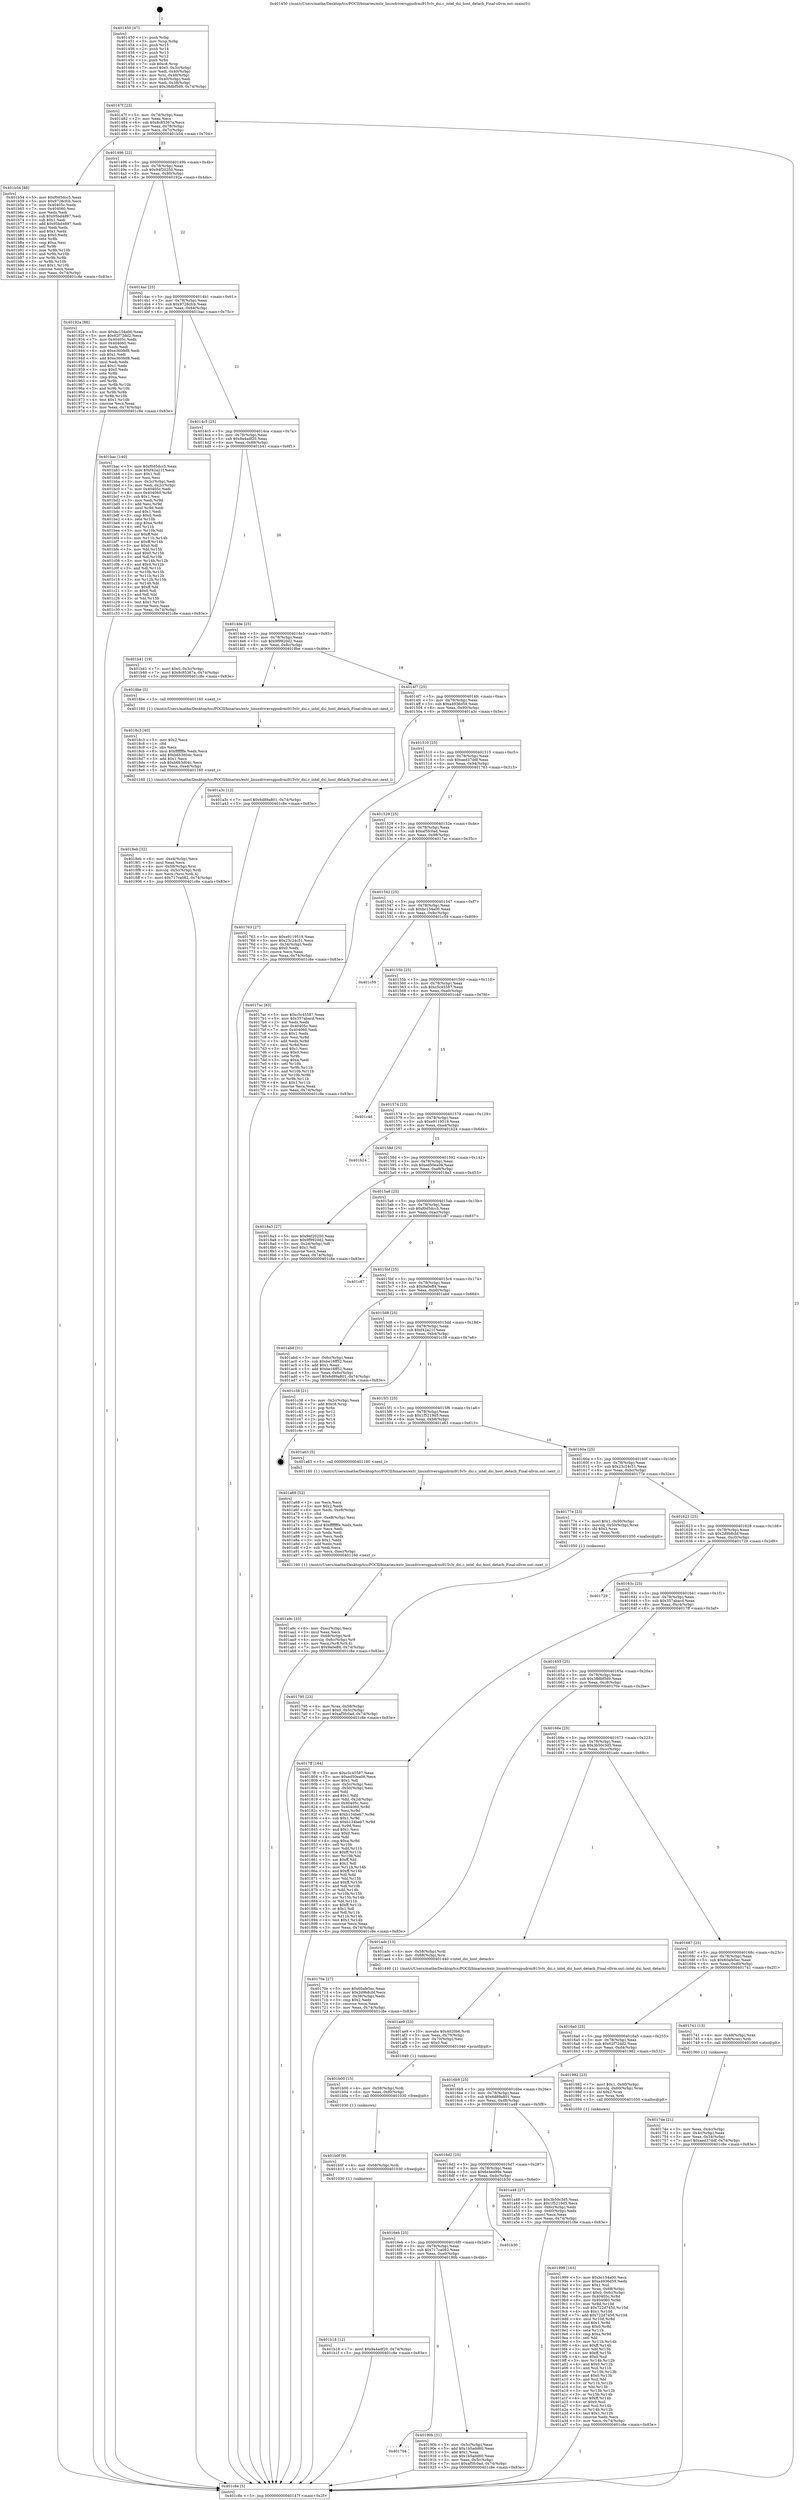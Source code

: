 digraph "0x401450" {
  label = "0x401450 (/mnt/c/Users/mathe/Desktop/tcc/POCII/binaries/extr_linuxdriversgpudrmi915vlv_dsi.c_intel_dsi_host_detach_Final-ollvm.out::main(0))"
  labelloc = "t"
  node[shape=record]

  Entry [label="",width=0.3,height=0.3,shape=circle,fillcolor=black,style=filled]
  "0x40147f" [label="{
     0x40147f [23]\l
     | [instrs]\l
     &nbsp;&nbsp;0x40147f \<+3\>: mov -0x74(%rbp),%eax\l
     &nbsp;&nbsp;0x401482 \<+2\>: mov %eax,%ecx\l
     &nbsp;&nbsp;0x401484 \<+6\>: sub $0x8c85367a,%ecx\l
     &nbsp;&nbsp;0x40148a \<+3\>: mov %eax,-0x78(%rbp)\l
     &nbsp;&nbsp;0x40148d \<+3\>: mov %ecx,-0x7c(%rbp)\l
     &nbsp;&nbsp;0x401490 \<+6\>: je 0000000000401b54 \<main+0x704\>\l
  }"]
  "0x401b54" [label="{
     0x401b54 [88]\l
     | [instrs]\l
     &nbsp;&nbsp;0x401b54 \<+5\>: mov $0xf0d5dcc5,%eax\l
     &nbsp;&nbsp;0x401b59 \<+5\>: mov $0x9728cfcb,%ecx\l
     &nbsp;&nbsp;0x401b5e \<+7\>: mov 0x40405c,%edx\l
     &nbsp;&nbsp;0x401b65 \<+7\>: mov 0x404060,%esi\l
     &nbsp;&nbsp;0x401b6c \<+2\>: mov %edx,%edi\l
     &nbsp;&nbsp;0x401b6e \<+6\>: sub $0x95bd4897,%edi\l
     &nbsp;&nbsp;0x401b74 \<+3\>: sub $0x1,%edi\l
     &nbsp;&nbsp;0x401b77 \<+6\>: add $0x95bd4897,%edi\l
     &nbsp;&nbsp;0x401b7d \<+3\>: imul %edi,%edx\l
     &nbsp;&nbsp;0x401b80 \<+3\>: and $0x1,%edx\l
     &nbsp;&nbsp;0x401b83 \<+3\>: cmp $0x0,%edx\l
     &nbsp;&nbsp;0x401b86 \<+4\>: sete %r8b\l
     &nbsp;&nbsp;0x401b8a \<+3\>: cmp $0xa,%esi\l
     &nbsp;&nbsp;0x401b8d \<+4\>: setl %r9b\l
     &nbsp;&nbsp;0x401b91 \<+3\>: mov %r8b,%r10b\l
     &nbsp;&nbsp;0x401b94 \<+3\>: and %r9b,%r10b\l
     &nbsp;&nbsp;0x401b97 \<+3\>: xor %r9b,%r8b\l
     &nbsp;&nbsp;0x401b9a \<+3\>: or %r8b,%r10b\l
     &nbsp;&nbsp;0x401b9d \<+4\>: test $0x1,%r10b\l
     &nbsp;&nbsp;0x401ba1 \<+3\>: cmovne %ecx,%eax\l
     &nbsp;&nbsp;0x401ba4 \<+3\>: mov %eax,-0x74(%rbp)\l
     &nbsp;&nbsp;0x401ba7 \<+5\>: jmp 0000000000401c8e \<main+0x83e\>\l
  }"]
  "0x401496" [label="{
     0x401496 [22]\l
     | [instrs]\l
     &nbsp;&nbsp;0x401496 \<+5\>: jmp 000000000040149b \<main+0x4b\>\l
     &nbsp;&nbsp;0x40149b \<+3\>: mov -0x78(%rbp),%eax\l
     &nbsp;&nbsp;0x40149e \<+5\>: sub $0x94f20250,%eax\l
     &nbsp;&nbsp;0x4014a3 \<+3\>: mov %eax,-0x80(%rbp)\l
     &nbsp;&nbsp;0x4014a6 \<+6\>: je 000000000040192a \<main+0x4da\>\l
  }"]
  Exit [label="",width=0.3,height=0.3,shape=circle,fillcolor=black,style=filled,peripheries=2]
  "0x40192a" [label="{
     0x40192a [88]\l
     | [instrs]\l
     &nbsp;&nbsp;0x40192a \<+5\>: mov $0xbc154a00,%eax\l
     &nbsp;&nbsp;0x40192f \<+5\>: mov $0x62f72dd2,%ecx\l
     &nbsp;&nbsp;0x401934 \<+7\>: mov 0x40405c,%edx\l
     &nbsp;&nbsp;0x40193b \<+7\>: mov 0x404060,%esi\l
     &nbsp;&nbsp;0x401942 \<+2\>: mov %edx,%edi\l
     &nbsp;&nbsp;0x401944 \<+6\>: sub $0xe360fef8,%edi\l
     &nbsp;&nbsp;0x40194a \<+3\>: sub $0x1,%edi\l
     &nbsp;&nbsp;0x40194d \<+6\>: add $0xe360fef8,%edi\l
     &nbsp;&nbsp;0x401953 \<+3\>: imul %edi,%edx\l
     &nbsp;&nbsp;0x401956 \<+3\>: and $0x1,%edx\l
     &nbsp;&nbsp;0x401959 \<+3\>: cmp $0x0,%edx\l
     &nbsp;&nbsp;0x40195c \<+4\>: sete %r8b\l
     &nbsp;&nbsp;0x401960 \<+3\>: cmp $0xa,%esi\l
     &nbsp;&nbsp;0x401963 \<+4\>: setl %r9b\l
     &nbsp;&nbsp;0x401967 \<+3\>: mov %r8b,%r10b\l
     &nbsp;&nbsp;0x40196a \<+3\>: and %r9b,%r10b\l
     &nbsp;&nbsp;0x40196d \<+3\>: xor %r9b,%r8b\l
     &nbsp;&nbsp;0x401970 \<+3\>: or %r8b,%r10b\l
     &nbsp;&nbsp;0x401973 \<+4\>: test $0x1,%r10b\l
     &nbsp;&nbsp;0x401977 \<+3\>: cmovne %ecx,%eax\l
     &nbsp;&nbsp;0x40197a \<+3\>: mov %eax,-0x74(%rbp)\l
     &nbsp;&nbsp;0x40197d \<+5\>: jmp 0000000000401c8e \<main+0x83e\>\l
  }"]
  "0x4014ac" [label="{
     0x4014ac [25]\l
     | [instrs]\l
     &nbsp;&nbsp;0x4014ac \<+5\>: jmp 00000000004014b1 \<main+0x61\>\l
     &nbsp;&nbsp;0x4014b1 \<+3\>: mov -0x78(%rbp),%eax\l
     &nbsp;&nbsp;0x4014b4 \<+5\>: sub $0x9728cfcb,%eax\l
     &nbsp;&nbsp;0x4014b9 \<+6\>: mov %eax,-0x84(%rbp)\l
     &nbsp;&nbsp;0x4014bf \<+6\>: je 0000000000401bac \<main+0x75c\>\l
  }"]
  "0x401b18" [label="{
     0x401b18 [12]\l
     | [instrs]\l
     &nbsp;&nbsp;0x401b18 \<+7\>: movl $0x9a4adf20,-0x74(%rbp)\l
     &nbsp;&nbsp;0x401b1f \<+5\>: jmp 0000000000401c8e \<main+0x83e\>\l
  }"]
  "0x401bac" [label="{
     0x401bac [140]\l
     | [instrs]\l
     &nbsp;&nbsp;0x401bac \<+5\>: mov $0xf0d5dcc5,%eax\l
     &nbsp;&nbsp;0x401bb1 \<+5\>: mov $0xf42a21f,%ecx\l
     &nbsp;&nbsp;0x401bb6 \<+2\>: mov $0x1,%dl\l
     &nbsp;&nbsp;0x401bb8 \<+2\>: xor %esi,%esi\l
     &nbsp;&nbsp;0x401bba \<+3\>: mov -0x3c(%rbp),%edi\l
     &nbsp;&nbsp;0x401bbd \<+3\>: mov %edi,-0x2c(%rbp)\l
     &nbsp;&nbsp;0x401bc0 \<+7\>: mov 0x40405c,%edi\l
     &nbsp;&nbsp;0x401bc7 \<+8\>: mov 0x404060,%r8d\l
     &nbsp;&nbsp;0x401bcf \<+3\>: sub $0x1,%esi\l
     &nbsp;&nbsp;0x401bd2 \<+3\>: mov %edi,%r9d\l
     &nbsp;&nbsp;0x401bd5 \<+3\>: add %esi,%r9d\l
     &nbsp;&nbsp;0x401bd8 \<+4\>: imul %r9d,%edi\l
     &nbsp;&nbsp;0x401bdc \<+3\>: and $0x1,%edi\l
     &nbsp;&nbsp;0x401bdf \<+3\>: cmp $0x0,%edi\l
     &nbsp;&nbsp;0x401be2 \<+4\>: sete %r10b\l
     &nbsp;&nbsp;0x401be6 \<+4\>: cmp $0xa,%r8d\l
     &nbsp;&nbsp;0x401bea \<+4\>: setl %r11b\l
     &nbsp;&nbsp;0x401bee \<+3\>: mov %r10b,%bl\l
     &nbsp;&nbsp;0x401bf1 \<+3\>: xor $0xff,%bl\l
     &nbsp;&nbsp;0x401bf4 \<+3\>: mov %r11b,%r14b\l
     &nbsp;&nbsp;0x401bf7 \<+4\>: xor $0xff,%r14b\l
     &nbsp;&nbsp;0x401bfb \<+3\>: xor $0x0,%dl\l
     &nbsp;&nbsp;0x401bfe \<+3\>: mov %bl,%r15b\l
     &nbsp;&nbsp;0x401c01 \<+4\>: and $0x0,%r15b\l
     &nbsp;&nbsp;0x401c05 \<+3\>: and %dl,%r10b\l
     &nbsp;&nbsp;0x401c08 \<+3\>: mov %r14b,%r12b\l
     &nbsp;&nbsp;0x401c0b \<+4\>: and $0x0,%r12b\l
     &nbsp;&nbsp;0x401c0f \<+3\>: and %dl,%r11b\l
     &nbsp;&nbsp;0x401c12 \<+3\>: or %r10b,%r15b\l
     &nbsp;&nbsp;0x401c15 \<+3\>: or %r11b,%r12b\l
     &nbsp;&nbsp;0x401c18 \<+3\>: xor %r12b,%r15b\l
     &nbsp;&nbsp;0x401c1b \<+3\>: or %r14b,%bl\l
     &nbsp;&nbsp;0x401c1e \<+3\>: xor $0xff,%bl\l
     &nbsp;&nbsp;0x401c21 \<+3\>: or $0x0,%dl\l
     &nbsp;&nbsp;0x401c24 \<+2\>: and %dl,%bl\l
     &nbsp;&nbsp;0x401c26 \<+3\>: or %bl,%r15b\l
     &nbsp;&nbsp;0x401c29 \<+4\>: test $0x1,%r15b\l
     &nbsp;&nbsp;0x401c2d \<+3\>: cmovne %ecx,%eax\l
     &nbsp;&nbsp;0x401c30 \<+3\>: mov %eax,-0x74(%rbp)\l
     &nbsp;&nbsp;0x401c33 \<+5\>: jmp 0000000000401c8e \<main+0x83e\>\l
  }"]
  "0x4014c5" [label="{
     0x4014c5 [25]\l
     | [instrs]\l
     &nbsp;&nbsp;0x4014c5 \<+5\>: jmp 00000000004014ca \<main+0x7a\>\l
     &nbsp;&nbsp;0x4014ca \<+3\>: mov -0x78(%rbp),%eax\l
     &nbsp;&nbsp;0x4014cd \<+5\>: sub $0x9a4adf20,%eax\l
     &nbsp;&nbsp;0x4014d2 \<+6\>: mov %eax,-0x88(%rbp)\l
     &nbsp;&nbsp;0x4014d8 \<+6\>: je 0000000000401b41 \<main+0x6f1\>\l
  }"]
  "0x401b0f" [label="{
     0x401b0f [9]\l
     | [instrs]\l
     &nbsp;&nbsp;0x401b0f \<+4\>: mov -0x68(%rbp),%rdi\l
     &nbsp;&nbsp;0x401b13 \<+5\>: call 0000000000401030 \<free@plt\>\l
     | [calls]\l
     &nbsp;&nbsp;0x401030 \{1\} (unknown)\l
  }"]
  "0x401b41" [label="{
     0x401b41 [19]\l
     | [instrs]\l
     &nbsp;&nbsp;0x401b41 \<+7\>: movl $0x0,-0x3c(%rbp)\l
     &nbsp;&nbsp;0x401b48 \<+7\>: movl $0x8c85367a,-0x74(%rbp)\l
     &nbsp;&nbsp;0x401b4f \<+5\>: jmp 0000000000401c8e \<main+0x83e\>\l
  }"]
  "0x4014de" [label="{
     0x4014de [25]\l
     | [instrs]\l
     &nbsp;&nbsp;0x4014de \<+5\>: jmp 00000000004014e3 \<main+0x93\>\l
     &nbsp;&nbsp;0x4014e3 \<+3\>: mov -0x78(%rbp),%eax\l
     &nbsp;&nbsp;0x4014e6 \<+5\>: sub $0x9f9920d2,%eax\l
     &nbsp;&nbsp;0x4014eb \<+6\>: mov %eax,-0x8c(%rbp)\l
     &nbsp;&nbsp;0x4014f1 \<+6\>: je 00000000004018be \<main+0x46e\>\l
  }"]
  "0x401b00" [label="{
     0x401b00 [15]\l
     | [instrs]\l
     &nbsp;&nbsp;0x401b00 \<+4\>: mov -0x58(%rbp),%rdi\l
     &nbsp;&nbsp;0x401b04 \<+6\>: mov %eax,-0xf0(%rbp)\l
     &nbsp;&nbsp;0x401b0a \<+5\>: call 0000000000401030 \<free@plt\>\l
     | [calls]\l
     &nbsp;&nbsp;0x401030 \{1\} (unknown)\l
  }"]
  "0x4018be" [label="{
     0x4018be [5]\l
     | [instrs]\l
     &nbsp;&nbsp;0x4018be \<+5\>: call 0000000000401160 \<next_i\>\l
     | [calls]\l
     &nbsp;&nbsp;0x401160 \{1\} (/mnt/c/Users/mathe/Desktop/tcc/POCII/binaries/extr_linuxdriversgpudrmi915vlv_dsi.c_intel_dsi_host_detach_Final-ollvm.out::next_i)\l
  }"]
  "0x4014f7" [label="{
     0x4014f7 [25]\l
     | [instrs]\l
     &nbsp;&nbsp;0x4014f7 \<+5\>: jmp 00000000004014fc \<main+0xac\>\l
     &nbsp;&nbsp;0x4014fc \<+3\>: mov -0x78(%rbp),%eax\l
     &nbsp;&nbsp;0x4014ff \<+5\>: sub $0xa4936d59,%eax\l
     &nbsp;&nbsp;0x401504 \<+6\>: mov %eax,-0x90(%rbp)\l
     &nbsp;&nbsp;0x40150a \<+6\>: je 0000000000401a3c \<main+0x5ec\>\l
  }"]
  "0x401ae9" [label="{
     0x401ae9 [23]\l
     | [instrs]\l
     &nbsp;&nbsp;0x401ae9 \<+10\>: movabs $0x4020b6,%rdi\l
     &nbsp;&nbsp;0x401af3 \<+3\>: mov %eax,-0x70(%rbp)\l
     &nbsp;&nbsp;0x401af6 \<+3\>: mov -0x70(%rbp),%esi\l
     &nbsp;&nbsp;0x401af9 \<+2\>: mov $0x0,%al\l
     &nbsp;&nbsp;0x401afb \<+5\>: call 0000000000401040 \<printf@plt\>\l
     | [calls]\l
     &nbsp;&nbsp;0x401040 \{1\} (unknown)\l
  }"]
  "0x401a3c" [label="{
     0x401a3c [12]\l
     | [instrs]\l
     &nbsp;&nbsp;0x401a3c \<+7\>: movl $0x6d89a801,-0x74(%rbp)\l
     &nbsp;&nbsp;0x401a43 \<+5\>: jmp 0000000000401c8e \<main+0x83e\>\l
  }"]
  "0x401510" [label="{
     0x401510 [25]\l
     | [instrs]\l
     &nbsp;&nbsp;0x401510 \<+5\>: jmp 0000000000401515 \<main+0xc5\>\l
     &nbsp;&nbsp;0x401515 \<+3\>: mov -0x78(%rbp),%eax\l
     &nbsp;&nbsp;0x401518 \<+5\>: sub $0xaed37ddf,%eax\l
     &nbsp;&nbsp;0x40151d \<+6\>: mov %eax,-0x94(%rbp)\l
     &nbsp;&nbsp;0x401523 \<+6\>: je 0000000000401763 \<main+0x313\>\l
  }"]
  "0x401a9c" [label="{
     0x401a9c [33]\l
     | [instrs]\l
     &nbsp;&nbsp;0x401a9c \<+6\>: mov -0xec(%rbp),%ecx\l
     &nbsp;&nbsp;0x401aa2 \<+3\>: imul %eax,%ecx\l
     &nbsp;&nbsp;0x401aa5 \<+4\>: mov -0x68(%rbp),%r8\l
     &nbsp;&nbsp;0x401aa9 \<+4\>: movslq -0x6c(%rbp),%r9\l
     &nbsp;&nbsp;0x401aad \<+4\>: mov %ecx,(%r8,%r9,4)\l
     &nbsp;&nbsp;0x401ab1 \<+7\>: movl $0x9a0eff4,-0x74(%rbp)\l
     &nbsp;&nbsp;0x401ab8 \<+5\>: jmp 0000000000401c8e \<main+0x83e\>\l
  }"]
  "0x401763" [label="{
     0x401763 [27]\l
     | [instrs]\l
     &nbsp;&nbsp;0x401763 \<+5\>: mov $0xe9119519,%eax\l
     &nbsp;&nbsp;0x401768 \<+5\>: mov $0x23c24c51,%ecx\l
     &nbsp;&nbsp;0x40176d \<+3\>: mov -0x34(%rbp),%edx\l
     &nbsp;&nbsp;0x401770 \<+3\>: cmp $0x0,%edx\l
     &nbsp;&nbsp;0x401773 \<+3\>: cmove %ecx,%eax\l
     &nbsp;&nbsp;0x401776 \<+3\>: mov %eax,-0x74(%rbp)\l
     &nbsp;&nbsp;0x401779 \<+5\>: jmp 0000000000401c8e \<main+0x83e\>\l
  }"]
  "0x401529" [label="{
     0x401529 [25]\l
     | [instrs]\l
     &nbsp;&nbsp;0x401529 \<+5\>: jmp 000000000040152e \<main+0xde\>\l
     &nbsp;&nbsp;0x40152e \<+3\>: mov -0x78(%rbp),%eax\l
     &nbsp;&nbsp;0x401531 \<+5\>: sub $0xaf5fc0ad,%eax\l
     &nbsp;&nbsp;0x401536 \<+6\>: mov %eax,-0x98(%rbp)\l
     &nbsp;&nbsp;0x40153c \<+6\>: je 00000000004017ac \<main+0x35c\>\l
  }"]
  "0x401a68" [label="{
     0x401a68 [52]\l
     | [instrs]\l
     &nbsp;&nbsp;0x401a68 \<+2\>: xor %ecx,%ecx\l
     &nbsp;&nbsp;0x401a6a \<+5\>: mov $0x2,%edx\l
     &nbsp;&nbsp;0x401a6f \<+6\>: mov %edx,-0xe8(%rbp)\l
     &nbsp;&nbsp;0x401a75 \<+1\>: cltd\l
     &nbsp;&nbsp;0x401a76 \<+6\>: mov -0xe8(%rbp),%esi\l
     &nbsp;&nbsp;0x401a7c \<+2\>: idiv %esi\l
     &nbsp;&nbsp;0x401a7e \<+6\>: imul $0xfffffffe,%edx,%edx\l
     &nbsp;&nbsp;0x401a84 \<+2\>: mov %ecx,%edi\l
     &nbsp;&nbsp;0x401a86 \<+2\>: sub %edx,%edi\l
     &nbsp;&nbsp;0x401a88 \<+2\>: mov %ecx,%edx\l
     &nbsp;&nbsp;0x401a8a \<+3\>: sub $0x1,%edx\l
     &nbsp;&nbsp;0x401a8d \<+2\>: add %edx,%edi\l
     &nbsp;&nbsp;0x401a8f \<+2\>: sub %edi,%ecx\l
     &nbsp;&nbsp;0x401a91 \<+6\>: mov %ecx,-0xec(%rbp)\l
     &nbsp;&nbsp;0x401a97 \<+5\>: call 0000000000401160 \<next_i\>\l
     | [calls]\l
     &nbsp;&nbsp;0x401160 \{1\} (/mnt/c/Users/mathe/Desktop/tcc/POCII/binaries/extr_linuxdriversgpudrmi915vlv_dsi.c_intel_dsi_host_detach_Final-ollvm.out::next_i)\l
  }"]
  "0x4017ac" [label="{
     0x4017ac [83]\l
     | [instrs]\l
     &nbsp;&nbsp;0x4017ac \<+5\>: mov $0xc5c45587,%eax\l
     &nbsp;&nbsp;0x4017b1 \<+5\>: mov $0x357abacd,%ecx\l
     &nbsp;&nbsp;0x4017b6 \<+2\>: xor %edx,%edx\l
     &nbsp;&nbsp;0x4017b8 \<+7\>: mov 0x40405c,%esi\l
     &nbsp;&nbsp;0x4017bf \<+7\>: mov 0x404060,%edi\l
     &nbsp;&nbsp;0x4017c6 \<+3\>: sub $0x1,%edx\l
     &nbsp;&nbsp;0x4017c9 \<+3\>: mov %esi,%r8d\l
     &nbsp;&nbsp;0x4017cc \<+3\>: add %edx,%r8d\l
     &nbsp;&nbsp;0x4017cf \<+4\>: imul %r8d,%esi\l
     &nbsp;&nbsp;0x4017d3 \<+3\>: and $0x1,%esi\l
     &nbsp;&nbsp;0x4017d6 \<+3\>: cmp $0x0,%esi\l
     &nbsp;&nbsp;0x4017d9 \<+4\>: sete %r9b\l
     &nbsp;&nbsp;0x4017dd \<+3\>: cmp $0xa,%edi\l
     &nbsp;&nbsp;0x4017e0 \<+4\>: setl %r10b\l
     &nbsp;&nbsp;0x4017e4 \<+3\>: mov %r9b,%r11b\l
     &nbsp;&nbsp;0x4017e7 \<+3\>: and %r10b,%r11b\l
     &nbsp;&nbsp;0x4017ea \<+3\>: xor %r10b,%r9b\l
     &nbsp;&nbsp;0x4017ed \<+3\>: or %r9b,%r11b\l
     &nbsp;&nbsp;0x4017f0 \<+4\>: test $0x1,%r11b\l
     &nbsp;&nbsp;0x4017f4 \<+3\>: cmovne %ecx,%eax\l
     &nbsp;&nbsp;0x4017f7 \<+3\>: mov %eax,-0x74(%rbp)\l
     &nbsp;&nbsp;0x4017fa \<+5\>: jmp 0000000000401c8e \<main+0x83e\>\l
  }"]
  "0x401542" [label="{
     0x401542 [25]\l
     | [instrs]\l
     &nbsp;&nbsp;0x401542 \<+5\>: jmp 0000000000401547 \<main+0xf7\>\l
     &nbsp;&nbsp;0x401547 \<+3\>: mov -0x78(%rbp),%eax\l
     &nbsp;&nbsp;0x40154a \<+5\>: sub $0xbc154a00,%eax\l
     &nbsp;&nbsp;0x40154f \<+6\>: mov %eax,-0x9c(%rbp)\l
     &nbsp;&nbsp;0x401555 \<+6\>: je 0000000000401c59 \<main+0x809\>\l
  }"]
  "0x401999" [label="{
     0x401999 [163]\l
     | [instrs]\l
     &nbsp;&nbsp;0x401999 \<+5\>: mov $0xbc154a00,%ecx\l
     &nbsp;&nbsp;0x40199e \<+5\>: mov $0xa4936d59,%edx\l
     &nbsp;&nbsp;0x4019a3 \<+3\>: mov $0x1,%sil\l
     &nbsp;&nbsp;0x4019a6 \<+4\>: mov %rax,-0x68(%rbp)\l
     &nbsp;&nbsp;0x4019aa \<+7\>: movl $0x0,-0x6c(%rbp)\l
     &nbsp;&nbsp;0x4019b1 \<+8\>: mov 0x40405c,%r8d\l
     &nbsp;&nbsp;0x4019b9 \<+8\>: mov 0x404060,%r9d\l
     &nbsp;&nbsp;0x4019c1 \<+3\>: mov %r8d,%r10d\l
     &nbsp;&nbsp;0x4019c4 \<+7\>: sub $0x722d7450,%r10d\l
     &nbsp;&nbsp;0x4019cb \<+4\>: sub $0x1,%r10d\l
     &nbsp;&nbsp;0x4019cf \<+7\>: add $0x722d7450,%r10d\l
     &nbsp;&nbsp;0x4019d6 \<+4\>: imul %r10d,%r8d\l
     &nbsp;&nbsp;0x4019da \<+4\>: and $0x1,%r8d\l
     &nbsp;&nbsp;0x4019de \<+4\>: cmp $0x0,%r8d\l
     &nbsp;&nbsp;0x4019e2 \<+4\>: sete %r11b\l
     &nbsp;&nbsp;0x4019e6 \<+4\>: cmp $0xa,%r9d\l
     &nbsp;&nbsp;0x4019ea \<+3\>: setl %bl\l
     &nbsp;&nbsp;0x4019ed \<+3\>: mov %r11b,%r14b\l
     &nbsp;&nbsp;0x4019f0 \<+4\>: xor $0xff,%r14b\l
     &nbsp;&nbsp;0x4019f4 \<+3\>: mov %bl,%r15b\l
     &nbsp;&nbsp;0x4019f7 \<+4\>: xor $0xff,%r15b\l
     &nbsp;&nbsp;0x4019fb \<+4\>: xor $0x0,%sil\l
     &nbsp;&nbsp;0x4019ff \<+3\>: mov %r14b,%r12b\l
     &nbsp;&nbsp;0x401a02 \<+4\>: and $0x0,%r12b\l
     &nbsp;&nbsp;0x401a06 \<+3\>: and %sil,%r11b\l
     &nbsp;&nbsp;0x401a09 \<+3\>: mov %r15b,%r13b\l
     &nbsp;&nbsp;0x401a0c \<+4\>: and $0x0,%r13b\l
     &nbsp;&nbsp;0x401a10 \<+3\>: and %sil,%bl\l
     &nbsp;&nbsp;0x401a13 \<+3\>: or %r11b,%r12b\l
     &nbsp;&nbsp;0x401a16 \<+3\>: or %bl,%r13b\l
     &nbsp;&nbsp;0x401a19 \<+3\>: xor %r13b,%r12b\l
     &nbsp;&nbsp;0x401a1c \<+3\>: or %r15b,%r14b\l
     &nbsp;&nbsp;0x401a1f \<+4\>: xor $0xff,%r14b\l
     &nbsp;&nbsp;0x401a23 \<+4\>: or $0x0,%sil\l
     &nbsp;&nbsp;0x401a27 \<+3\>: and %sil,%r14b\l
     &nbsp;&nbsp;0x401a2a \<+3\>: or %r14b,%r12b\l
     &nbsp;&nbsp;0x401a2d \<+4\>: test $0x1,%r12b\l
     &nbsp;&nbsp;0x401a31 \<+3\>: cmovne %edx,%ecx\l
     &nbsp;&nbsp;0x401a34 \<+3\>: mov %ecx,-0x74(%rbp)\l
     &nbsp;&nbsp;0x401a37 \<+5\>: jmp 0000000000401c8e \<main+0x83e\>\l
  }"]
  "0x401c59" [label="{
     0x401c59\l
  }", style=dashed]
  "0x40155b" [label="{
     0x40155b [25]\l
     | [instrs]\l
     &nbsp;&nbsp;0x40155b \<+5\>: jmp 0000000000401560 \<main+0x110\>\l
     &nbsp;&nbsp;0x401560 \<+3\>: mov -0x78(%rbp),%eax\l
     &nbsp;&nbsp;0x401563 \<+5\>: sub $0xc5c45587,%eax\l
     &nbsp;&nbsp;0x401568 \<+6\>: mov %eax,-0xa0(%rbp)\l
     &nbsp;&nbsp;0x40156e \<+6\>: je 0000000000401c4d \<main+0x7fd\>\l
  }"]
  "0x401704" [label="{
     0x401704\l
  }", style=dashed]
  "0x401c4d" [label="{
     0x401c4d\l
  }", style=dashed]
  "0x401574" [label="{
     0x401574 [25]\l
     | [instrs]\l
     &nbsp;&nbsp;0x401574 \<+5\>: jmp 0000000000401579 \<main+0x129\>\l
     &nbsp;&nbsp;0x401579 \<+3\>: mov -0x78(%rbp),%eax\l
     &nbsp;&nbsp;0x40157c \<+5\>: sub $0xe9119519,%eax\l
     &nbsp;&nbsp;0x401581 \<+6\>: mov %eax,-0xa4(%rbp)\l
     &nbsp;&nbsp;0x401587 \<+6\>: je 0000000000401b24 \<main+0x6d4\>\l
  }"]
  "0x40190b" [label="{
     0x40190b [31]\l
     | [instrs]\l
     &nbsp;&nbsp;0x40190b \<+3\>: mov -0x5c(%rbp),%eax\l
     &nbsp;&nbsp;0x40190e \<+5\>: add $0x1b5add60,%eax\l
     &nbsp;&nbsp;0x401913 \<+3\>: add $0x1,%eax\l
     &nbsp;&nbsp;0x401916 \<+5\>: sub $0x1b5add60,%eax\l
     &nbsp;&nbsp;0x40191b \<+3\>: mov %eax,-0x5c(%rbp)\l
     &nbsp;&nbsp;0x40191e \<+7\>: movl $0xaf5fc0ad,-0x74(%rbp)\l
     &nbsp;&nbsp;0x401925 \<+5\>: jmp 0000000000401c8e \<main+0x83e\>\l
  }"]
  "0x401b24" [label="{
     0x401b24\l
  }", style=dashed]
  "0x40158d" [label="{
     0x40158d [25]\l
     | [instrs]\l
     &nbsp;&nbsp;0x40158d \<+5\>: jmp 0000000000401592 \<main+0x142\>\l
     &nbsp;&nbsp;0x401592 \<+3\>: mov -0x78(%rbp),%eax\l
     &nbsp;&nbsp;0x401595 \<+5\>: sub $0xed50ea06,%eax\l
     &nbsp;&nbsp;0x40159a \<+6\>: mov %eax,-0xa8(%rbp)\l
     &nbsp;&nbsp;0x4015a0 \<+6\>: je 00000000004018a3 \<main+0x453\>\l
  }"]
  "0x4016eb" [label="{
     0x4016eb [25]\l
     | [instrs]\l
     &nbsp;&nbsp;0x4016eb \<+5\>: jmp 00000000004016f0 \<main+0x2a0\>\l
     &nbsp;&nbsp;0x4016f0 \<+3\>: mov -0x78(%rbp),%eax\l
     &nbsp;&nbsp;0x4016f3 \<+5\>: sub $0x717ca082,%eax\l
     &nbsp;&nbsp;0x4016f8 \<+6\>: mov %eax,-0xe0(%rbp)\l
     &nbsp;&nbsp;0x4016fe \<+6\>: je 000000000040190b \<main+0x4bb\>\l
  }"]
  "0x4018a3" [label="{
     0x4018a3 [27]\l
     | [instrs]\l
     &nbsp;&nbsp;0x4018a3 \<+5\>: mov $0x94f20250,%eax\l
     &nbsp;&nbsp;0x4018a8 \<+5\>: mov $0x9f9920d2,%ecx\l
     &nbsp;&nbsp;0x4018ad \<+3\>: mov -0x2d(%rbp),%dl\l
     &nbsp;&nbsp;0x4018b0 \<+3\>: test $0x1,%dl\l
     &nbsp;&nbsp;0x4018b3 \<+3\>: cmovne %ecx,%eax\l
     &nbsp;&nbsp;0x4018b6 \<+3\>: mov %eax,-0x74(%rbp)\l
     &nbsp;&nbsp;0x4018b9 \<+5\>: jmp 0000000000401c8e \<main+0x83e\>\l
  }"]
  "0x4015a6" [label="{
     0x4015a6 [25]\l
     | [instrs]\l
     &nbsp;&nbsp;0x4015a6 \<+5\>: jmp 00000000004015ab \<main+0x15b\>\l
     &nbsp;&nbsp;0x4015ab \<+3\>: mov -0x78(%rbp),%eax\l
     &nbsp;&nbsp;0x4015ae \<+5\>: sub $0xf0d5dcc5,%eax\l
     &nbsp;&nbsp;0x4015b3 \<+6\>: mov %eax,-0xac(%rbp)\l
     &nbsp;&nbsp;0x4015b9 \<+6\>: je 0000000000401c87 \<main+0x837\>\l
  }"]
  "0x401b30" [label="{
     0x401b30\l
  }", style=dashed]
  "0x401c87" [label="{
     0x401c87\l
  }", style=dashed]
  "0x4015bf" [label="{
     0x4015bf [25]\l
     | [instrs]\l
     &nbsp;&nbsp;0x4015bf \<+5\>: jmp 00000000004015c4 \<main+0x174\>\l
     &nbsp;&nbsp;0x4015c4 \<+3\>: mov -0x78(%rbp),%eax\l
     &nbsp;&nbsp;0x4015c7 \<+5\>: sub $0x9a0eff4,%eax\l
     &nbsp;&nbsp;0x4015cc \<+6\>: mov %eax,-0xb0(%rbp)\l
     &nbsp;&nbsp;0x4015d2 \<+6\>: je 0000000000401abd \<main+0x66d\>\l
  }"]
  "0x4016d2" [label="{
     0x4016d2 [25]\l
     | [instrs]\l
     &nbsp;&nbsp;0x4016d2 \<+5\>: jmp 00000000004016d7 \<main+0x287\>\l
     &nbsp;&nbsp;0x4016d7 \<+3\>: mov -0x78(%rbp),%eax\l
     &nbsp;&nbsp;0x4016da \<+5\>: sub $0x6e4ea99e,%eax\l
     &nbsp;&nbsp;0x4016df \<+6\>: mov %eax,-0xdc(%rbp)\l
     &nbsp;&nbsp;0x4016e5 \<+6\>: je 0000000000401b30 \<main+0x6e0\>\l
  }"]
  "0x401abd" [label="{
     0x401abd [31]\l
     | [instrs]\l
     &nbsp;&nbsp;0x401abd \<+3\>: mov -0x6c(%rbp),%eax\l
     &nbsp;&nbsp;0x401ac0 \<+5\>: sub $0xbe16ff52,%eax\l
     &nbsp;&nbsp;0x401ac5 \<+3\>: add $0x1,%eax\l
     &nbsp;&nbsp;0x401ac8 \<+5\>: add $0xbe16ff52,%eax\l
     &nbsp;&nbsp;0x401acd \<+3\>: mov %eax,-0x6c(%rbp)\l
     &nbsp;&nbsp;0x401ad0 \<+7\>: movl $0x6d89a801,-0x74(%rbp)\l
     &nbsp;&nbsp;0x401ad7 \<+5\>: jmp 0000000000401c8e \<main+0x83e\>\l
  }"]
  "0x4015d8" [label="{
     0x4015d8 [25]\l
     | [instrs]\l
     &nbsp;&nbsp;0x4015d8 \<+5\>: jmp 00000000004015dd \<main+0x18d\>\l
     &nbsp;&nbsp;0x4015dd \<+3\>: mov -0x78(%rbp),%eax\l
     &nbsp;&nbsp;0x4015e0 \<+5\>: sub $0xf42a21f,%eax\l
     &nbsp;&nbsp;0x4015e5 \<+6\>: mov %eax,-0xb4(%rbp)\l
     &nbsp;&nbsp;0x4015eb \<+6\>: je 0000000000401c38 \<main+0x7e8\>\l
  }"]
  "0x401a48" [label="{
     0x401a48 [27]\l
     | [instrs]\l
     &nbsp;&nbsp;0x401a48 \<+5\>: mov $0x3b50c3d5,%eax\l
     &nbsp;&nbsp;0x401a4d \<+5\>: mov $0x1f5219d5,%ecx\l
     &nbsp;&nbsp;0x401a52 \<+3\>: mov -0x6c(%rbp),%edx\l
     &nbsp;&nbsp;0x401a55 \<+3\>: cmp -0x60(%rbp),%edx\l
     &nbsp;&nbsp;0x401a58 \<+3\>: cmovl %ecx,%eax\l
     &nbsp;&nbsp;0x401a5b \<+3\>: mov %eax,-0x74(%rbp)\l
     &nbsp;&nbsp;0x401a5e \<+5\>: jmp 0000000000401c8e \<main+0x83e\>\l
  }"]
  "0x401c38" [label="{
     0x401c38 [21]\l
     | [instrs]\l
     &nbsp;&nbsp;0x401c38 \<+3\>: mov -0x2c(%rbp),%eax\l
     &nbsp;&nbsp;0x401c3b \<+7\>: add $0xc8,%rsp\l
     &nbsp;&nbsp;0x401c42 \<+1\>: pop %rbx\l
     &nbsp;&nbsp;0x401c43 \<+2\>: pop %r12\l
     &nbsp;&nbsp;0x401c45 \<+2\>: pop %r13\l
     &nbsp;&nbsp;0x401c47 \<+2\>: pop %r14\l
     &nbsp;&nbsp;0x401c49 \<+2\>: pop %r15\l
     &nbsp;&nbsp;0x401c4b \<+1\>: pop %rbp\l
     &nbsp;&nbsp;0x401c4c \<+1\>: ret\l
  }"]
  "0x4015f1" [label="{
     0x4015f1 [25]\l
     | [instrs]\l
     &nbsp;&nbsp;0x4015f1 \<+5\>: jmp 00000000004015f6 \<main+0x1a6\>\l
     &nbsp;&nbsp;0x4015f6 \<+3\>: mov -0x78(%rbp),%eax\l
     &nbsp;&nbsp;0x4015f9 \<+5\>: sub $0x1f5219d5,%eax\l
     &nbsp;&nbsp;0x4015fe \<+6\>: mov %eax,-0xb8(%rbp)\l
     &nbsp;&nbsp;0x401604 \<+6\>: je 0000000000401a63 \<main+0x613\>\l
  }"]
  "0x4016b9" [label="{
     0x4016b9 [25]\l
     | [instrs]\l
     &nbsp;&nbsp;0x4016b9 \<+5\>: jmp 00000000004016be \<main+0x26e\>\l
     &nbsp;&nbsp;0x4016be \<+3\>: mov -0x78(%rbp),%eax\l
     &nbsp;&nbsp;0x4016c1 \<+5\>: sub $0x6d89a801,%eax\l
     &nbsp;&nbsp;0x4016c6 \<+6\>: mov %eax,-0xd8(%rbp)\l
     &nbsp;&nbsp;0x4016cc \<+6\>: je 0000000000401a48 \<main+0x5f8\>\l
  }"]
  "0x401a63" [label="{
     0x401a63 [5]\l
     | [instrs]\l
     &nbsp;&nbsp;0x401a63 \<+5\>: call 0000000000401160 \<next_i\>\l
     | [calls]\l
     &nbsp;&nbsp;0x401160 \{1\} (/mnt/c/Users/mathe/Desktop/tcc/POCII/binaries/extr_linuxdriversgpudrmi915vlv_dsi.c_intel_dsi_host_detach_Final-ollvm.out::next_i)\l
  }"]
  "0x40160a" [label="{
     0x40160a [25]\l
     | [instrs]\l
     &nbsp;&nbsp;0x40160a \<+5\>: jmp 000000000040160f \<main+0x1bf\>\l
     &nbsp;&nbsp;0x40160f \<+3\>: mov -0x78(%rbp),%eax\l
     &nbsp;&nbsp;0x401612 \<+5\>: sub $0x23c24c51,%eax\l
     &nbsp;&nbsp;0x401617 \<+6\>: mov %eax,-0xbc(%rbp)\l
     &nbsp;&nbsp;0x40161d \<+6\>: je 000000000040177e \<main+0x32e\>\l
  }"]
  "0x401982" [label="{
     0x401982 [23]\l
     | [instrs]\l
     &nbsp;&nbsp;0x401982 \<+7\>: movl $0x1,-0x60(%rbp)\l
     &nbsp;&nbsp;0x401989 \<+4\>: movslq -0x60(%rbp),%rax\l
     &nbsp;&nbsp;0x40198d \<+4\>: shl $0x2,%rax\l
     &nbsp;&nbsp;0x401991 \<+3\>: mov %rax,%rdi\l
     &nbsp;&nbsp;0x401994 \<+5\>: call 0000000000401050 \<malloc@plt\>\l
     | [calls]\l
     &nbsp;&nbsp;0x401050 \{1\} (unknown)\l
  }"]
  "0x40177e" [label="{
     0x40177e [23]\l
     | [instrs]\l
     &nbsp;&nbsp;0x40177e \<+7\>: movl $0x1,-0x50(%rbp)\l
     &nbsp;&nbsp;0x401785 \<+4\>: movslq -0x50(%rbp),%rax\l
     &nbsp;&nbsp;0x401789 \<+4\>: shl $0x2,%rax\l
     &nbsp;&nbsp;0x40178d \<+3\>: mov %rax,%rdi\l
     &nbsp;&nbsp;0x401790 \<+5\>: call 0000000000401050 \<malloc@plt\>\l
     | [calls]\l
     &nbsp;&nbsp;0x401050 \{1\} (unknown)\l
  }"]
  "0x401623" [label="{
     0x401623 [25]\l
     | [instrs]\l
     &nbsp;&nbsp;0x401623 \<+5\>: jmp 0000000000401628 \<main+0x1d8\>\l
     &nbsp;&nbsp;0x401628 \<+3\>: mov -0x78(%rbp),%eax\l
     &nbsp;&nbsp;0x40162b \<+5\>: sub $0x2d9b8cbf,%eax\l
     &nbsp;&nbsp;0x401630 \<+6\>: mov %eax,-0xc0(%rbp)\l
     &nbsp;&nbsp;0x401636 \<+6\>: je 0000000000401729 \<main+0x2d9\>\l
  }"]
  "0x4018eb" [label="{
     0x4018eb [32]\l
     | [instrs]\l
     &nbsp;&nbsp;0x4018eb \<+6\>: mov -0xe4(%rbp),%ecx\l
     &nbsp;&nbsp;0x4018f1 \<+3\>: imul %eax,%ecx\l
     &nbsp;&nbsp;0x4018f4 \<+4\>: mov -0x58(%rbp),%rsi\l
     &nbsp;&nbsp;0x4018f8 \<+4\>: movslq -0x5c(%rbp),%rdi\l
     &nbsp;&nbsp;0x4018fc \<+3\>: mov %ecx,(%rsi,%rdi,4)\l
     &nbsp;&nbsp;0x4018ff \<+7\>: movl $0x717ca082,-0x74(%rbp)\l
     &nbsp;&nbsp;0x401906 \<+5\>: jmp 0000000000401c8e \<main+0x83e\>\l
  }"]
  "0x401729" [label="{
     0x401729\l
  }", style=dashed]
  "0x40163c" [label="{
     0x40163c [25]\l
     | [instrs]\l
     &nbsp;&nbsp;0x40163c \<+5\>: jmp 0000000000401641 \<main+0x1f1\>\l
     &nbsp;&nbsp;0x401641 \<+3\>: mov -0x78(%rbp),%eax\l
     &nbsp;&nbsp;0x401644 \<+5\>: sub $0x357abacd,%eax\l
     &nbsp;&nbsp;0x401649 \<+6\>: mov %eax,-0xc4(%rbp)\l
     &nbsp;&nbsp;0x40164f \<+6\>: je 00000000004017ff \<main+0x3af\>\l
  }"]
  "0x4018c3" [label="{
     0x4018c3 [40]\l
     | [instrs]\l
     &nbsp;&nbsp;0x4018c3 \<+5\>: mov $0x2,%ecx\l
     &nbsp;&nbsp;0x4018c8 \<+1\>: cltd\l
     &nbsp;&nbsp;0x4018c9 \<+2\>: idiv %ecx\l
     &nbsp;&nbsp;0x4018cb \<+6\>: imul $0xfffffffe,%edx,%ecx\l
     &nbsp;&nbsp;0x4018d1 \<+6\>: add $0xb6b3d04c,%ecx\l
     &nbsp;&nbsp;0x4018d7 \<+3\>: add $0x1,%ecx\l
     &nbsp;&nbsp;0x4018da \<+6\>: sub $0xb6b3d04c,%ecx\l
     &nbsp;&nbsp;0x4018e0 \<+6\>: mov %ecx,-0xe4(%rbp)\l
     &nbsp;&nbsp;0x4018e6 \<+5\>: call 0000000000401160 \<next_i\>\l
     | [calls]\l
     &nbsp;&nbsp;0x401160 \{1\} (/mnt/c/Users/mathe/Desktop/tcc/POCII/binaries/extr_linuxdriversgpudrmi915vlv_dsi.c_intel_dsi_host_detach_Final-ollvm.out::next_i)\l
  }"]
  "0x4017ff" [label="{
     0x4017ff [164]\l
     | [instrs]\l
     &nbsp;&nbsp;0x4017ff \<+5\>: mov $0xc5c45587,%eax\l
     &nbsp;&nbsp;0x401804 \<+5\>: mov $0xed50ea06,%ecx\l
     &nbsp;&nbsp;0x401809 \<+2\>: mov $0x1,%dl\l
     &nbsp;&nbsp;0x40180b \<+3\>: mov -0x5c(%rbp),%esi\l
     &nbsp;&nbsp;0x40180e \<+3\>: cmp -0x50(%rbp),%esi\l
     &nbsp;&nbsp;0x401811 \<+4\>: setl %dil\l
     &nbsp;&nbsp;0x401815 \<+4\>: and $0x1,%dil\l
     &nbsp;&nbsp;0x401819 \<+4\>: mov %dil,-0x2d(%rbp)\l
     &nbsp;&nbsp;0x40181d \<+7\>: mov 0x40405c,%esi\l
     &nbsp;&nbsp;0x401824 \<+8\>: mov 0x404060,%r8d\l
     &nbsp;&nbsp;0x40182c \<+3\>: mov %esi,%r9d\l
     &nbsp;&nbsp;0x40182f \<+7\>: add $0xb134beb7,%r9d\l
     &nbsp;&nbsp;0x401836 \<+4\>: sub $0x1,%r9d\l
     &nbsp;&nbsp;0x40183a \<+7\>: sub $0xb134beb7,%r9d\l
     &nbsp;&nbsp;0x401841 \<+4\>: imul %r9d,%esi\l
     &nbsp;&nbsp;0x401845 \<+3\>: and $0x1,%esi\l
     &nbsp;&nbsp;0x401848 \<+3\>: cmp $0x0,%esi\l
     &nbsp;&nbsp;0x40184b \<+4\>: sete %dil\l
     &nbsp;&nbsp;0x40184f \<+4\>: cmp $0xa,%r8d\l
     &nbsp;&nbsp;0x401853 \<+4\>: setl %r10b\l
     &nbsp;&nbsp;0x401857 \<+3\>: mov %dil,%r11b\l
     &nbsp;&nbsp;0x40185a \<+4\>: xor $0xff,%r11b\l
     &nbsp;&nbsp;0x40185e \<+3\>: mov %r10b,%bl\l
     &nbsp;&nbsp;0x401861 \<+3\>: xor $0xff,%bl\l
     &nbsp;&nbsp;0x401864 \<+3\>: xor $0x1,%dl\l
     &nbsp;&nbsp;0x401867 \<+3\>: mov %r11b,%r14b\l
     &nbsp;&nbsp;0x40186a \<+4\>: and $0xff,%r14b\l
     &nbsp;&nbsp;0x40186e \<+3\>: and %dl,%dil\l
     &nbsp;&nbsp;0x401871 \<+3\>: mov %bl,%r15b\l
     &nbsp;&nbsp;0x401874 \<+4\>: and $0xff,%r15b\l
     &nbsp;&nbsp;0x401878 \<+3\>: and %dl,%r10b\l
     &nbsp;&nbsp;0x40187b \<+3\>: or %dil,%r14b\l
     &nbsp;&nbsp;0x40187e \<+3\>: or %r10b,%r15b\l
     &nbsp;&nbsp;0x401881 \<+3\>: xor %r15b,%r14b\l
     &nbsp;&nbsp;0x401884 \<+3\>: or %bl,%r11b\l
     &nbsp;&nbsp;0x401887 \<+4\>: xor $0xff,%r11b\l
     &nbsp;&nbsp;0x40188b \<+3\>: or $0x1,%dl\l
     &nbsp;&nbsp;0x40188e \<+3\>: and %dl,%r11b\l
     &nbsp;&nbsp;0x401891 \<+3\>: or %r11b,%r14b\l
     &nbsp;&nbsp;0x401894 \<+4\>: test $0x1,%r14b\l
     &nbsp;&nbsp;0x401898 \<+3\>: cmovne %ecx,%eax\l
     &nbsp;&nbsp;0x40189b \<+3\>: mov %eax,-0x74(%rbp)\l
     &nbsp;&nbsp;0x40189e \<+5\>: jmp 0000000000401c8e \<main+0x83e\>\l
  }"]
  "0x401655" [label="{
     0x401655 [25]\l
     | [instrs]\l
     &nbsp;&nbsp;0x401655 \<+5\>: jmp 000000000040165a \<main+0x20a\>\l
     &nbsp;&nbsp;0x40165a \<+3\>: mov -0x78(%rbp),%eax\l
     &nbsp;&nbsp;0x40165d \<+5\>: sub $0x38dbf5d9,%eax\l
     &nbsp;&nbsp;0x401662 \<+6\>: mov %eax,-0xc8(%rbp)\l
     &nbsp;&nbsp;0x401668 \<+6\>: je 000000000040170e \<main+0x2be\>\l
  }"]
  "0x401795" [label="{
     0x401795 [23]\l
     | [instrs]\l
     &nbsp;&nbsp;0x401795 \<+4\>: mov %rax,-0x58(%rbp)\l
     &nbsp;&nbsp;0x401799 \<+7\>: movl $0x0,-0x5c(%rbp)\l
     &nbsp;&nbsp;0x4017a0 \<+7\>: movl $0xaf5fc0ad,-0x74(%rbp)\l
     &nbsp;&nbsp;0x4017a7 \<+5\>: jmp 0000000000401c8e \<main+0x83e\>\l
  }"]
  "0x40170e" [label="{
     0x40170e [27]\l
     | [instrs]\l
     &nbsp;&nbsp;0x40170e \<+5\>: mov $0x60afe5ec,%eax\l
     &nbsp;&nbsp;0x401713 \<+5\>: mov $0x2d9b8cbf,%ecx\l
     &nbsp;&nbsp;0x401718 \<+3\>: mov -0x38(%rbp),%edx\l
     &nbsp;&nbsp;0x40171b \<+3\>: cmp $0x2,%edx\l
     &nbsp;&nbsp;0x40171e \<+3\>: cmovne %ecx,%eax\l
     &nbsp;&nbsp;0x401721 \<+3\>: mov %eax,-0x74(%rbp)\l
     &nbsp;&nbsp;0x401724 \<+5\>: jmp 0000000000401c8e \<main+0x83e\>\l
  }"]
  "0x40166e" [label="{
     0x40166e [25]\l
     | [instrs]\l
     &nbsp;&nbsp;0x40166e \<+5\>: jmp 0000000000401673 \<main+0x223\>\l
     &nbsp;&nbsp;0x401673 \<+3\>: mov -0x78(%rbp),%eax\l
     &nbsp;&nbsp;0x401676 \<+5\>: sub $0x3b50c3d5,%eax\l
     &nbsp;&nbsp;0x40167b \<+6\>: mov %eax,-0xcc(%rbp)\l
     &nbsp;&nbsp;0x401681 \<+6\>: je 0000000000401adc \<main+0x68c\>\l
  }"]
  "0x401c8e" [label="{
     0x401c8e [5]\l
     | [instrs]\l
     &nbsp;&nbsp;0x401c8e \<+5\>: jmp 000000000040147f \<main+0x2f\>\l
  }"]
  "0x401450" [label="{
     0x401450 [47]\l
     | [instrs]\l
     &nbsp;&nbsp;0x401450 \<+1\>: push %rbp\l
     &nbsp;&nbsp;0x401451 \<+3\>: mov %rsp,%rbp\l
     &nbsp;&nbsp;0x401454 \<+2\>: push %r15\l
     &nbsp;&nbsp;0x401456 \<+2\>: push %r14\l
     &nbsp;&nbsp;0x401458 \<+2\>: push %r13\l
     &nbsp;&nbsp;0x40145a \<+2\>: push %r12\l
     &nbsp;&nbsp;0x40145c \<+1\>: push %rbx\l
     &nbsp;&nbsp;0x40145d \<+7\>: sub $0xc8,%rsp\l
     &nbsp;&nbsp;0x401464 \<+7\>: movl $0x0,-0x3c(%rbp)\l
     &nbsp;&nbsp;0x40146b \<+3\>: mov %edi,-0x40(%rbp)\l
     &nbsp;&nbsp;0x40146e \<+4\>: mov %rsi,-0x48(%rbp)\l
     &nbsp;&nbsp;0x401472 \<+3\>: mov -0x40(%rbp),%edi\l
     &nbsp;&nbsp;0x401475 \<+3\>: mov %edi,-0x38(%rbp)\l
     &nbsp;&nbsp;0x401478 \<+7\>: movl $0x38dbf5d9,-0x74(%rbp)\l
  }"]
  "0x40174e" [label="{
     0x40174e [21]\l
     | [instrs]\l
     &nbsp;&nbsp;0x40174e \<+3\>: mov %eax,-0x4c(%rbp)\l
     &nbsp;&nbsp;0x401751 \<+3\>: mov -0x4c(%rbp),%eax\l
     &nbsp;&nbsp;0x401754 \<+3\>: mov %eax,-0x34(%rbp)\l
     &nbsp;&nbsp;0x401757 \<+7\>: movl $0xaed37ddf,-0x74(%rbp)\l
     &nbsp;&nbsp;0x40175e \<+5\>: jmp 0000000000401c8e \<main+0x83e\>\l
  }"]
  "0x401adc" [label="{
     0x401adc [13]\l
     | [instrs]\l
     &nbsp;&nbsp;0x401adc \<+4\>: mov -0x58(%rbp),%rdi\l
     &nbsp;&nbsp;0x401ae0 \<+4\>: mov -0x68(%rbp),%rsi\l
     &nbsp;&nbsp;0x401ae4 \<+5\>: call 0000000000401440 \<intel_dsi_host_detach\>\l
     | [calls]\l
     &nbsp;&nbsp;0x401440 \{1\} (/mnt/c/Users/mathe/Desktop/tcc/POCII/binaries/extr_linuxdriversgpudrmi915vlv_dsi.c_intel_dsi_host_detach_Final-ollvm.out::intel_dsi_host_detach)\l
  }"]
  "0x401687" [label="{
     0x401687 [25]\l
     | [instrs]\l
     &nbsp;&nbsp;0x401687 \<+5\>: jmp 000000000040168c \<main+0x23c\>\l
     &nbsp;&nbsp;0x40168c \<+3\>: mov -0x78(%rbp),%eax\l
     &nbsp;&nbsp;0x40168f \<+5\>: sub $0x60afe5ec,%eax\l
     &nbsp;&nbsp;0x401694 \<+6\>: mov %eax,-0xd0(%rbp)\l
     &nbsp;&nbsp;0x40169a \<+6\>: je 0000000000401741 \<main+0x2f1\>\l
  }"]
  "0x4016a0" [label="{
     0x4016a0 [25]\l
     | [instrs]\l
     &nbsp;&nbsp;0x4016a0 \<+5\>: jmp 00000000004016a5 \<main+0x255\>\l
     &nbsp;&nbsp;0x4016a5 \<+3\>: mov -0x78(%rbp),%eax\l
     &nbsp;&nbsp;0x4016a8 \<+5\>: sub $0x62f72dd2,%eax\l
     &nbsp;&nbsp;0x4016ad \<+6\>: mov %eax,-0xd4(%rbp)\l
     &nbsp;&nbsp;0x4016b3 \<+6\>: je 0000000000401982 \<main+0x532\>\l
  }"]
  "0x401741" [label="{
     0x401741 [13]\l
     | [instrs]\l
     &nbsp;&nbsp;0x401741 \<+4\>: mov -0x48(%rbp),%rax\l
     &nbsp;&nbsp;0x401745 \<+4\>: mov 0x8(%rax),%rdi\l
     &nbsp;&nbsp;0x401749 \<+5\>: call 0000000000401060 \<atoi@plt\>\l
     | [calls]\l
     &nbsp;&nbsp;0x401060 \{1\} (unknown)\l
  }"]
  Entry -> "0x401450" [label=" 1"]
  "0x40147f" -> "0x401b54" [label=" 1"]
  "0x40147f" -> "0x401496" [label=" 23"]
  "0x401c38" -> Exit [label=" 1"]
  "0x401496" -> "0x40192a" [label=" 1"]
  "0x401496" -> "0x4014ac" [label=" 22"]
  "0x401bac" -> "0x401c8e" [label=" 1"]
  "0x4014ac" -> "0x401bac" [label=" 1"]
  "0x4014ac" -> "0x4014c5" [label=" 21"]
  "0x401b54" -> "0x401c8e" [label=" 1"]
  "0x4014c5" -> "0x401b41" [label=" 1"]
  "0x4014c5" -> "0x4014de" [label=" 20"]
  "0x401b41" -> "0x401c8e" [label=" 1"]
  "0x4014de" -> "0x4018be" [label=" 1"]
  "0x4014de" -> "0x4014f7" [label=" 19"]
  "0x401b18" -> "0x401c8e" [label=" 1"]
  "0x4014f7" -> "0x401a3c" [label=" 1"]
  "0x4014f7" -> "0x401510" [label=" 18"]
  "0x401b0f" -> "0x401b18" [label=" 1"]
  "0x401510" -> "0x401763" [label=" 1"]
  "0x401510" -> "0x401529" [label=" 17"]
  "0x401b00" -> "0x401b0f" [label=" 1"]
  "0x401529" -> "0x4017ac" [label=" 2"]
  "0x401529" -> "0x401542" [label=" 15"]
  "0x401ae9" -> "0x401b00" [label=" 1"]
  "0x401542" -> "0x401c59" [label=" 0"]
  "0x401542" -> "0x40155b" [label=" 15"]
  "0x401adc" -> "0x401ae9" [label=" 1"]
  "0x40155b" -> "0x401c4d" [label=" 0"]
  "0x40155b" -> "0x401574" [label=" 15"]
  "0x401abd" -> "0x401c8e" [label=" 1"]
  "0x401574" -> "0x401b24" [label=" 0"]
  "0x401574" -> "0x40158d" [label=" 15"]
  "0x401a9c" -> "0x401c8e" [label=" 1"]
  "0x40158d" -> "0x4018a3" [label=" 2"]
  "0x40158d" -> "0x4015a6" [label=" 13"]
  "0x401a63" -> "0x401a68" [label=" 1"]
  "0x4015a6" -> "0x401c87" [label=" 0"]
  "0x4015a6" -> "0x4015bf" [label=" 13"]
  "0x401a48" -> "0x401c8e" [label=" 2"]
  "0x4015bf" -> "0x401abd" [label=" 1"]
  "0x4015bf" -> "0x4015d8" [label=" 12"]
  "0x401999" -> "0x401c8e" [label=" 1"]
  "0x4015d8" -> "0x401c38" [label=" 1"]
  "0x4015d8" -> "0x4015f1" [label=" 11"]
  "0x401982" -> "0x401999" [label=" 1"]
  "0x4015f1" -> "0x401a63" [label=" 1"]
  "0x4015f1" -> "0x40160a" [label=" 10"]
  "0x40190b" -> "0x401c8e" [label=" 1"]
  "0x40160a" -> "0x40177e" [label=" 1"]
  "0x40160a" -> "0x401623" [label=" 9"]
  "0x4016eb" -> "0x401704" [label=" 0"]
  "0x401623" -> "0x401729" [label=" 0"]
  "0x401623" -> "0x40163c" [label=" 9"]
  "0x401a68" -> "0x401a9c" [label=" 1"]
  "0x40163c" -> "0x4017ff" [label=" 2"]
  "0x40163c" -> "0x401655" [label=" 7"]
  "0x4016d2" -> "0x4016eb" [label=" 1"]
  "0x401655" -> "0x40170e" [label=" 1"]
  "0x401655" -> "0x40166e" [label=" 6"]
  "0x40170e" -> "0x401c8e" [label=" 1"]
  "0x401450" -> "0x40147f" [label=" 1"]
  "0x401c8e" -> "0x40147f" [label=" 23"]
  "0x4016d2" -> "0x401b30" [label=" 0"]
  "0x40166e" -> "0x401adc" [label=" 1"]
  "0x40166e" -> "0x401687" [label=" 5"]
  "0x401a3c" -> "0x401c8e" [label=" 1"]
  "0x401687" -> "0x401741" [label=" 1"]
  "0x401687" -> "0x4016a0" [label=" 4"]
  "0x401741" -> "0x40174e" [label=" 1"]
  "0x40174e" -> "0x401c8e" [label=" 1"]
  "0x401763" -> "0x401c8e" [label=" 1"]
  "0x40177e" -> "0x401795" [label=" 1"]
  "0x401795" -> "0x401c8e" [label=" 1"]
  "0x4017ac" -> "0x401c8e" [label=" 2"]
  "0x4017ff" -> "0x401c8e" [label=" 2"]
  "0x4018a3" -> "0x401c8e" [label=" 2"]
  "0x4018be" -> "0x4018c3" [label=" 1"]
  "0x4018c3" -> "0x4018eb" [label=" 1"]
  "0x4018eb" -> "0x401c8e" [label=" 1"]
  "0x4016eb" -> "0x40190b" [label=" 1"]
  "0x4016a0" -> "0x401982" [label=" 1"]
  "0x4016a0" -> "0x4016b9" [label=" 3"]
  "0x40192a" -> "0x401c8e" [label=" 1"]
  "0x4016b9" -> "0x401a48" [label=" 2"]
  "0x4016b9" -> "0x4016d2" [label=" 1"]
}

